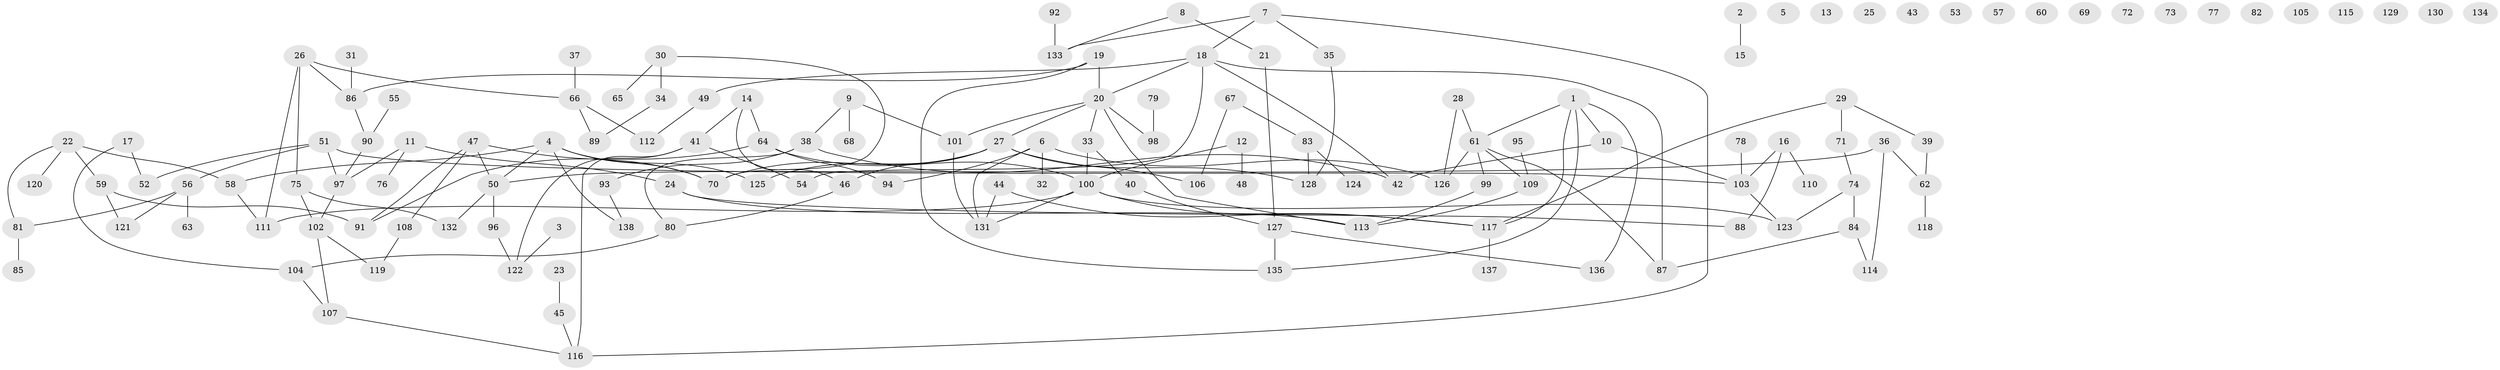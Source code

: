 // coarse degree distribution, {5: 0.09375, 1: 0.19791666666666666, 0: 0.17708333333333334, 4: 0.10416666666666667, 3: 0.1875, 6: 0.0625, 2: 0.16666666666666666, 14: 0.010416666666666666}
// Generated by graph-tools (version 1.1) at 2025/16/03/04/25 18:16:31]
// undirected, 138 vertices, 165 edges
graph export_dot {
graph [start="1"]
  node [color=gray90,style=filled];
  1;
  2;
  3;
  4;
  5;
  6;
  7;
  8;
  9;
  10;
  11;
  12;
  13;
  14;
  15;
  16;
  17;
  18;
  19;
  20;
  21;
  22;
  23;
  24;
  25;
  26;
  27;
  28;
  29;
  30;
  31;
  32;
  33;
  34;
  35;
  36;
  37;
  38;
  39;
  40;
  41;
  42;
  43;
  44;
  45;
  46;
  47;
  48;
  49;
  50;
  51;
  52;
  53;
  54;
  55;
  56;
  57;
  58;
  59;
  60;
  61;
  62;
  63;
  64;
  65;
  66;
  67;
  68;
  69;
  70;
  71;
  72;
  73;
  74;
  75;
  76;
  77;
  78;
  79;
  80;
  81;
  82;
  83;
  84;
  85;
  86;
  87;
  88;
  89;
  90;
  91;
  92;
  93;
  94;
  95;
  96;
  97;
  98;
  99;
  100;
  101;
  102;
  103;
  104;
  105;
  106;
  107;
  108;
  109;
  110;
  111;
  112;
  113;
  114;
  115;
  116;
  117;
  118;
  119;
  120;
  121;
  122;
  123;
  124;
  125;
  126;
  127;
  128;
  129;
  130;
  131;
  132;
  133;
  134;
  135;
  136;
  137;
  138;
  1 -- 10;
  1 -- 61;
  1 -- 117;
  1 -- 135;
  1 -- 136;
  2 -- 15;
  3 -- 122;
  4 -- 50;
  4 -- 58;
  4 -- 70;
  4 -- 125;
  4 -- 138;
  6 -- 32;
  6 -- 94;
  6 -- 126;
  6 -- 131;
  7 -- 18;
  7 -- 35;
  7 -- 116;
  7 -- 133;
  8 -- 21;
  8 -- 133;
  9 -- 38;
  9 -- 68;
  9 -- 101;
  10 -- 42;
  10 -- 103;
  11 -- 24;
  11 -- 76;
  11 -- 97;
  12 -- 48;
  12 -- 100;
  14 -- 41;
  14 -- 46;
  14 -- 64;
  16 -- 88;
  16 -- 103;
  16 -- 110;
  17 -- 52;
  17 -- 104;
  18 -- 20;
  18 -- 42;
  18 -- 49;
  18 -- 54;
  18 -- 87;
  19 -- 20;
  19 -- 86;
  19 -- 135;
  20 -- 27;
  20 -- 33;
  20 -- 98;
  20 -- 101;
  20 -- 113;
  21 -- 127;
  22 -- 58;
  22 -- 59;
  22 -- 81;
  22 -- 120;
  23 -- 45;
  24 -- 88;
  24 -- 113;
  26 -- 66;
  26 -- 75;
  26 -- 86;
  26 -- 111;
  27 -- 46;
  27 -- 70;
  27 -- 106;
  27 -- 125;
  27 -- 128;
  28 -- 61;
  28 -- 126;
  29 -- 39;
  29 -- 71;
  29 -- 117;
  30 -- 34;
  30 -- 65;
  30 -- 70;
  31 -- 86;
  33 -- 40;
  33 -- 100;
  34 -- 89;
  35 -- 128;
  36 -- 50;
  36 -- 62;
  36 -- 114;
  37 -- 66;
  38 -- 42;
  38 -- 80;
  38 -- 93;
  39 -- 62;
  40 -- 127;
  41 -- 54;
  41 -- 116;
  41 -- 122;
  44 -- 117;
  44 -- 131;
  45 -- 116;
  46 -- 80;
  47 -- 50;
  47 -- 70;
  47 -- 91;
  47 -- 108;
  49 -- 112;
  50 -- 96;
  50 -- 132;
  51 -- 52;
  51 -- 56;
  51 -- 97;
  51 -- 103;
  55 -- 90;
  56 -- 63;
  56 -- 81;
  56 -- 121;
  58 -- 111;
  59 -- 91;
  59 -- 121;
  61 -- 87;
  61 -- 99;
  61 -- 109;
  61 -- 126;
  62 -- 118;
  64 -- 91;
  64 -- 94;
  64 -- 100;
  66 -- 89;
  66 -- 112;
  67 -- 83;
  67 -- 106;
  71 -- 74;
  74 -- 84;
  74 -- 123;
  75 -- 102;
  75 -- 132;
  78 -- 103;
  79 -- 98;
  80 -- 104;
  81 -- 85;
  83 -- 124;
  83 -- 128;
  84 -- 87;
  84 -- 114;
  86 -- 90;
  90 -- 97;
  92 -- 133;
  93 -- 138;
  95 -- 109;
  96 -- 122;
  97 -- 102;
  99 -- 113;
  100 -- 111;
  100 -- 117;
  100 -- 123;
  100 -- 131;
  101 -- 131;
  102 -- 107;
  102 -- 119;
  103 -- 123;
  104 -- 107;
  107 -- 116;
  108 -- 119;
  109 -- 113;
  117 -- 137;
  127 -- 135;
  127 -- 136;
}
